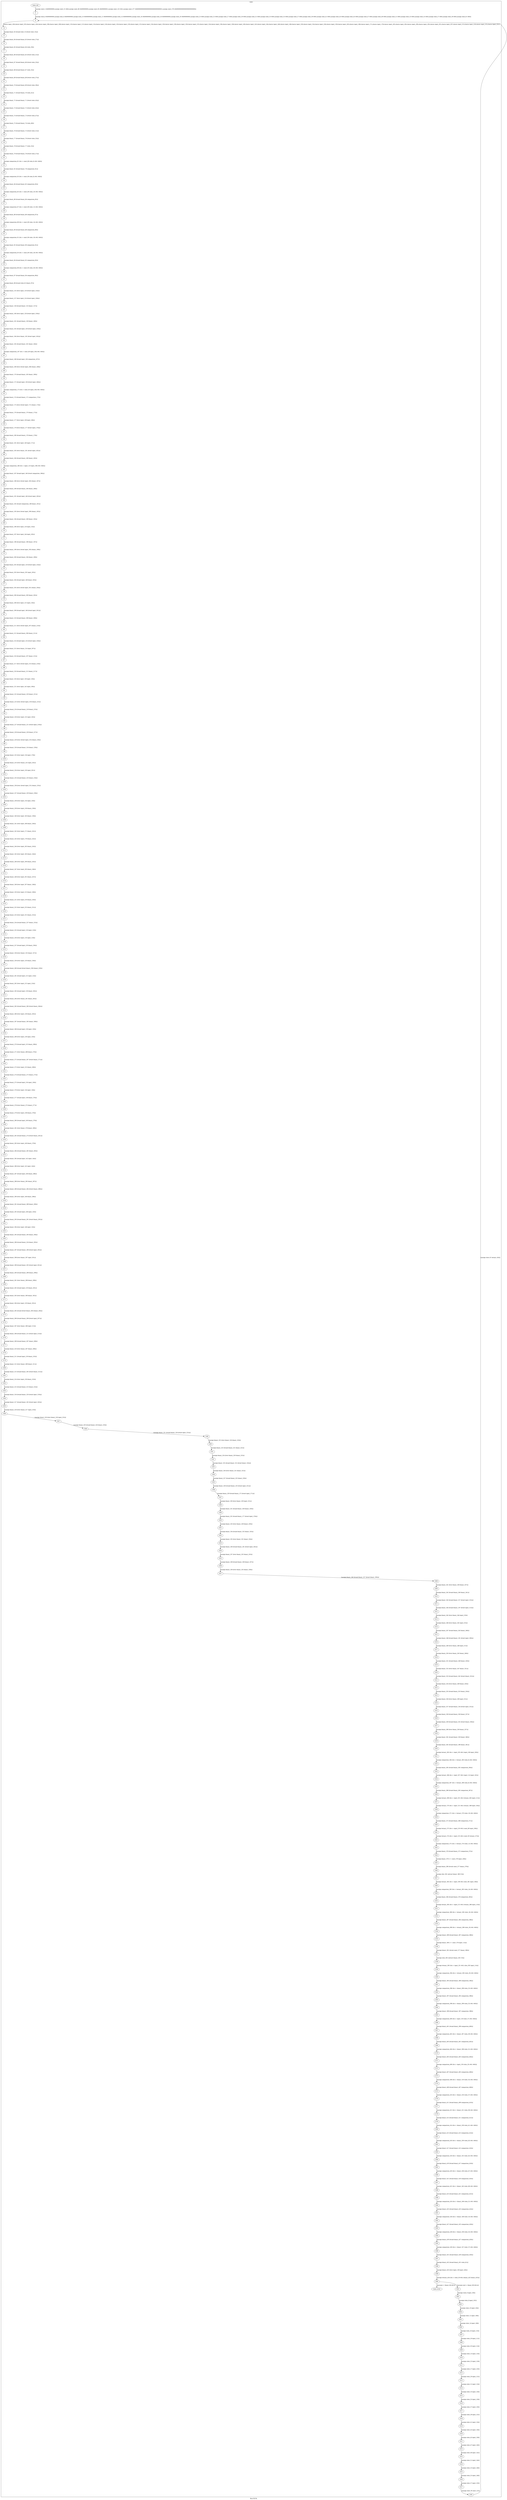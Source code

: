 digraph G {
label="Btor2XCFA";
subgraph cluster_0 {
label="main";
main_init[];
l1[];
l3[];
l4[];
l5[];
l6[];
l7[];
l8[];
l9[];
l10[];
l11[];
l12[];
l13[];
l14[];
l15[];
l16[];
l17[];
l18[];
l19[];
l20[];
l21[];
l22[];
l23[];
l24[];
l25[];
l26[];
l27[];
l28[];
l29[];
l30[];
l31[];
l32[];
l33[];
l34[];
l35[];
l36[];
l37[];
l38[];
l39[];
l40[];
l41[];
l42[];
l43[];
l44[];
l45[];
l46[];
l47[];
l48[];
l49[];
l50[];
l51[];
l52[];
l53[];
l54[];
l55[];
l56[];
l57[];
l58[];
l59[];
l60[];
l61[];
l62[];
l63[];
l64[];
l65[];
l66[];
l67[];
l68[];
l69[];
l70[];
l71[];
l72[];
l73[];
l74[];
l75[];
l76[];
l77[];
l78[];
l79[];
l80[];
l81[];
l82[];
l83[];
l84[];
l85[];
l86[];
l87[];
l88[];
l89[];
l90[];
l91[];
l92[];
l93[];
l94[];
l95[];
l96[];
l97[];
l98[];
l99[];
l100[];
l101[];
l102[];
l103[];
l104[];
l105[];
l106[];
l107[];
l108[];
l109[];
l110[];
l111[];
l112[];
l113[];
l114[];
l115[];
l116[];
l117[];
l118[];
l119[];
l120[];
l121[];
l122[];
l123[];
l124[];
l125[];
l126[];
l127[];
l128[];
l129[];
l130[];
l131[];
l132[];
l133[];
l134[];
l135[];
l136[];
l137[];
l138[];
l139[];
l140[];
l141[];
l142[];
l143[];
l144[];
l145[];
l146[];
l147[];
l148[];
l149[];
l150[];
l151[];
l152[];
l153[];
l154[];
l155[];
l156[];
l157[];
l158[];
l159[];
l160[];
l161[];
l162[];
l163[];
l164[];
l165[];
l166[];
l167[];
l168[];
l169[];
l170[];
l171[];
l172[];
l173[];
l174[];
l175[];
l176[];
l177[];
l178[];
l179[];
l180[];
l181[];
l182[];
l183[];
l184[];
l185[];
l186[];
l187[];
l188[];
l189[];
l190[];
l191[];
l192[];
l193[];
l194[];
l195[];
l196[];
l197[];
l198[];
l199[];
l200[];
l201[];
l202[];
l203[];
l204[];
l205[];
l206[];
l207[];
l208[];
l209[];
l210[];
l211[];
l212[];
l213[];
l214[];
l215[];
l216[];
l217[];
l218[];
l219[];
l220[];
l221[];
l222[];
l223[];
l224[];
l225[];
l226[];
l227[];
l228[];
l229[];
l230[];
l231[];
l232[];
l233[];
l234[];
l235[];
l236[];
l237[];
l238[];
l239[];
l240[];
l241[];
l242[];
l243[];
l244[];
l245[];
l246[];
l247[];
l248[];
l249[];
l250[];
l251[];
l252[];
l253[];
l254[];
l255[];
l256[];
l257[];
l258[];
l259[];
l260[];
l261[];
l262[];
l263[];
l264[];
l265[];
l266[];
l267[];
l268[];
l269[];
l270[];
l271[];
l272[];
l273[];
l274[];
l275[];
l276[];
l277[];
l278[];
l279[];
l280[];
l281[];
l282[];
l283[];
l284[];
l285[];
l286[];
l287[];
l288[];
l289[];
l290[];
l291[];
l292[];
l293[];
l294[];
l295[];
l296[];
l297[];
l298[];
l299[];
l300[];
main_error[];
l301[];
l302[];
l303[];
l304[];
l305[];
l306[];
l307[];
l308[];
l309[];
l310[];
l311[];
l312[];
l313[];
l314[];
l315[];
l316[];
l317[];
l318[];
l319[];
l320[];
l321[];
l322[];
l323[];
l324[];
l325[];
l326[];
l327[];
l328[];
main_init -> l1 [label="[(assign const_5 #b00000000),(assign const_22 #b0),(assign const_80 #b00000000),(assign const_95 #b00000001),(assign const_152 #b1),(assign const_377 #b00000000000000000000000000000001),(assign const_378 #b000000000000000000000000)] "];
l3 -> l4 [label="[(havoc input_100),(havoc input_102),(havoc input_104),(havoc input_106),(havoc input_108),(havoc input_110),(havoc input_112),(havoc input_114),(havoc input_116),(havoc input_118),(havoc input_120),(havoc input_122),(havoc input_124),(havoc input_126),(havoc input_128),(havoc input_130),(havoc input_132),(havoc input_134),(havoc input_136),(havoc input_138),(havoc input_140),(havoc input_142),(havoc input_144),(havoc input_146),(havoc input_148),(havoc input_150),(havoc input_154),(havoc input_156),(havoc input_159),(havoc input_163),(havoc input_166),(havoc input_171),(havoc input_178),(havoc input_182),(havoc input_185),(havoc input_190),(havoc input_195),(havoc input_201),(havoc input_207),(havoc input_213),(havoc input_219),(havoc input_225),(havoc input_231)] "];
l4 -> l5 [label="[(assign binary_63 (bvand state_23 (bvnot state_25)))] "];
l5 -> l6 [label="[(assign binary_64 (bvand binary_63 (bvnot state_27)))] "];
l6 -> l7 [label="[(assign binary_65 (bvand binary_64 state_29))] "];
l7 -> l8 [label="[(assign binary_66 (bvand binary_65 (bvnot state_31)))] "];
l8 -> l9 [label="[(assign binary_67 (bvand binary_66 (bvnot state_33)))] "];
l9 -> l10 [label="[(assign binary_68 (bvand binary_67 state_35))] "];
l10 -> l11 [label="[(assign binary_69 (bvand binary_68 (bvnot state_37)))] "];
l11 -> l12 [label="[(assign binary_70 (bvand binary_69 (bvnot state_39)))] "];
l12 -> l13 [label="[(assign binary_71 (bvand binary_70 state_41))] "];
l13 -> l14 [label="[(assign binary_72 (bvand binary_71 (bvnot state_43)))] "];
l14 -> l15 [label="[(assign binary_73 (bvand binary_72 (bvnot state_45)))] "];
l15 -> l16 [label="[(assign binary_74 (bvand binary_73 (bvnot state_47)))] "];
l16 -> l17 [label="[(assign binary_75 (bvand binary_74 state_49))] "];
l17 -> l18 [label="[(assign binary_76 (bvand binary_75 (bvnot state_51)))] "];
l18 -> l19 [label="[(assign binary_77 (bvand binary_76 (bvnot state_53)))] "];
l19 -> l20 [label="[(assign binary_78 (bvand binary_77 state_55))] "];
l20 -> l21 [label="[(assign binary_79 (bvand binary_78 (bvnot state_57)))] "];
l21 -> l22 [label="[(assign comparison_81 (ite (= const_80 state_6) #b1 #b0))] "];
l22 -> l23 [label="[(assign binary_82 (bvand binary_79 comparison_81))] "];
l23 -> l24 [label="[(assign comparison_83 (ite (= const_80 state_8) #b1 #b0))] "];
l24 -> l25 [label="[(assign binary_84 (bvand binary_82 comparison_83))] "];
l25 -> l26 [label="[(assign comparison_85 (ite (= const_80 state_10) #b1 #b0))] "];
l26 -> l27 [label="[(assign binary_86 (bvand binary_84 comparison_85))] "];
l27 -> l28 [label="[(assign comparison_87 (ite (= const_80 state_12) #b1 #b0))] "];
l28 -> l29 [label="[(assign binary_88 (bvand binary_86 comparison_87))] "];
l29 -> l30 [label="[(assign comparison_89 (ite (= const_80 state_14) #b1 #b0))] "];
l30 -> l31 [label="[(assign binary_90 (bvand binary_88 comparison_89))] "];
l31 -> l32 [label="[(assign comparison_91 (ite (= const_80 state_16) #b1 #b0))] "];
l32 -> l33 [label="[(assign binary_92 (bvand binary_90 comparison_91))] "];
l33 -> l34 [label="[(assign comparison_93 (ite (= const_80 state_18) #b1 #b0))] "];
l34 -> l35 [label="[(assign binary_94 (bvand binary_92 comparison_93))] "];
l35 -> l36 [label="[(assign comparison_96 (ite (= const_95 state_20) #b1 #b0))] "];
l36 -> l37 [label="[(assign binary_97 (bvand binary_94 comparison_96))] "];
l37 -> l38 [label="[(assign binary_98 (bvand state_61 binary_97))] "];
l38 -> l39 [label="[(assign binary_155 (bvor input_118 (bvnot input_154)))] "];
l39 -> l40 [label="[(assign binary_157 (bvor input_124 (bvnot input_156)))] "];
l40 -> l41 [label="[(assign binary_158 (bvand binary_155 binary_157))] "];
l41 -> l42 [label="[(assign binary_160 (bvor input_128 (bvnot input_159)))] "];
l42 -> l43 [label="[(assign binary_161 (bvand binary_158 binary_160))] "];
l43 -> l44 [label="[(assign binary_162 (bvand input_128 (bvnot input_159)))] "];
l44 -> l45 [label="[(assign binary_164 (bvor binary_162 (bvnot input_163)))] "];
l45 -> l46 [label="[(assign binary_165 (bvand binary_161 binary_164))] "];
l46 -> l47 [label="[(assign comparison_167 (ite (= const_80 input_104) #b1 #b0))] "];
l47 -> l48 [label="[(assign binary_168 (bvand input_136 comparison_167))] "];
l48 -> l49 [label="[(assign binary_169 (bvor (bvnot input_166) binary_168))] "];
l49 -> l50 [label="[(assign binary_170 (bvand binary_165 binary_169))] "];
l50 -> l51 [label="[(assign binary_172 (bvand input_136 (bvnot input_166)))] "];
l51 -> l52 [label="[(assign comparison_173 (ite (= const_95 input_104) #b1 #b0))] "];
l52 -> l53 [label="[(assign binary_174 (bvand binary_172 comparison_173))] "];
l53 -> l54 [label="[(assign binary_175 (bvor (bvnot input_171) binary_174))] "];
l54 -> l55 [label="[(assign binary_176 (bvand binary_170 binary_175))] "];
l55 -> l56 [label="[(assign binary_177 (bvor input_138 input_166))] "];
l56 -> l57 [label="[(assign binary_179 (bvor binary_177 (bvnot input_178)))] "];
l57 -> l58 [label="[(assign binary_180 (bvand binary_176 binary_179))] "];
l58 -> l59 [label="[(assign binary_181 (bvor input_140 input_171))] "];
l59 -> l60 [label="[(assign binary_183 (bvor binary_181 (bvnot input_182)))] "];
l60 -> l61 [label="[(assign binary_184 (bvand binary_180 binary_183))] "];
l61 -> l62 [label="[(assign comparison_186 (ite (= input_110 input_108) #b1 #b0))] "];
l62 -> l63 [label="[(assign binary_187 (bvand input_146 (bvnot comparison_186)))] "];
l63 -> l64 [label="[(assign binary_188 (bvor (bvnot input_185) binary_187))] "];
l64 -> l65 [label="[(assign binary_189 (bvand binary_184 binary_188))] "];
l65 -> l66 [label="[(assign binary_191 (bvand input_146 (bvnot input_185)))] "];
l66 -> l67 [label="[(assign binary_192 (bvand comparison_186 binary_191))] "];
l67 -> l68 [label="[(assign binary_193 (bvor (bvnot input_190) binary_192))] "];
l68 -> l69 [label="[(assign binary_194 (bvand binary_189 binary_193))] "];
l69 -> l70 [label="[(assign binary_196 (bvor input_116 input_154))] "];
l70 -> l71 [label="[(assign binary_197 (bvor input_144 input_185))] "];
l71 -> l72 [label="[(assign binary_198 (bvand binary_196 binary_197))] "];
l72 -> l73 [label="[(assign binary_199 (bvor (bvnot input_195) binary_198))] "];
l73 -> l74 [label="[(assign binary_200 (bvand binary_194 binary_199))] "];
l74 -> l75 [label="[(assign binary_202 (bvand input_118 (bvnot input_154)))] "];
l75 -> l76 [label="[(assign binary_203 (bvor binary_202 input_195))] "];
l76 -> l77 [label="[(assign binary_204 (bvand input_148 binary_203))] "];
l77 -> l78 [label="[(assign binary_205 (bvor (bvnot input_201) binary_204))] "];
l78 -> l79 [label="[(assign binary_206 (bvand binary_200 binary_205))] "];
l79 -> l80 [label="[(assign binary_208 (bvor input_122 input_156))] "];
l80 -> l81 [label="[(assign binary_209 (bvand input_148 (bvnot input_201)))] "];
l81 -> l82 [label="[(assign binary_210 (bvand binary_208 binary_209))] "];
l82 -> l83 [label="[(assign binary_211 (bvor (bvnot input_207) binary_210))] "];
l83 -> l84 [label="[(assign binary_212 (bvand binary_206 binary_211))] "];
l84 -> l85 [label="[(assign binary_214 (bvand input_124 (bvnot input_156)))] "];
l85 -> l86 [label="[(assign binary_215 (bvor binary_214 input_207))] "];
l86 -> l87 [label="[(assign binary_216 (bvand binary_197 binary_215))] "];
l87 -> l88 [label="[(assign binary_217 (bvor (bvnot input_213) binary_216))] "];
l88 -> l89 [label="[(assign binary_218 (bvand binary_212 binary_217))] "];
l89 -> l90 [label="[(assign binary_220 (bvor input_130 input_159))] "];
l90 -> l91 [label="[(assign binary_221 (bvor input_142 input_190))] "];
l91 -> l92 [label="[(assign binary_222 (bvand binary_220 binary_221))] "];
l92 -> l93 [label="[(assign binary_223 (bvor (bvnot input_219) binary_222))] "];
l93 -> l94 [label="[(assign binary_224 (bvand binary_218 binary_223))] "];
l94 -> l95 [label="[(assign binary_226 (bvor input_132 input_163))] "];
l95 -> l96 [label="[(assign binary_227 (bvand binary_221 (bvnot input_219)))] "];
l96 -> l97 [label="[(assign binary_228 (bvand binary_226 binary_227))] "];
l97 -> l98 [label="[(assign binary_229 (bvor (bvnot input_225) binary_228))] "];
l98 -> l99 [label="[(assign binary_230 (bvand binary_224 binary_229))] "];
l99 -> l100 [label="[(assign binary_232 (bvor input_134 input_178))] "];
l100 -> l101 [label="[(assign binary_233 (bvor binary_232 input_182))] "];
l101 -> l102 [label="[(assign binary_234 (bvor input_150 input_201))] "];
l102 -> l103 [label="[(assign binary_235 (bvand binary_233 binary_234))] "];
l103 -> l104 [label="[(assign binary_236 (bvor (bvnot input_231) binary_235))] "];
l104 -> l105 [label="[(assign binary_237 (bvand binary_230 binary_236))] "];
l105 -> l106 [label="[(assign binary_238 (bvor input_154 input_156))] "];
l106 -> l107 [label="[(assign binary_239 (bvor input_159 binary_238))] "];
l107 -> l108 [label="[(assign binary_240 (bvor input_163 binary_239))] "];
l108 -> l109 [label="[(assign binary_241 (bvor input_166 binary_240))] "];
l109 -> l110 [label="[(assign binary_242 (bvor input_171 binary_241))] "];
l110 -> l111 [label="[(assign binary_243 (bvor input_178 binary_242))] "];
l111 -> l112 [label="[(assign binary_244 (bvor input_182 binary_243))] "];
l112 -> l113 [label="[(assign binary_245 (bvor input_185 binary_244))] "];
l113 -> l114 [label="[(assign binary_246 (bvor input_190 binary_245))] "];
l114 -> l115 [label="[(assign binary_247 (bvor input_195 binary_246))] "];
l115 -> l116 [label="[(assign binary_248 (bvor input_201 binary_247))] "];
l116 -> l117 [label="[(assign binary_249 (bvor input_207 binary_248))] "];
l117 -> l118 [label="[(assign binary_250 (bvor input_213 binary_249))] "];
l118 -> l119 [label="[(assign binary_251 (bvor input_219 binary_250))] "];
l119 -> l120 [label="[(assign binary_252 (bvor input_225 binary_251))] "];
l120 -> l121 [label="[(assign binary_253 (bvor input_231 binary_252))] "];
l121 -> l122 [label="[(assign binary_254 (bvand binary_237 binary_253))] "];
l122 -> l123 [label="[(assign binary_255 (bvand input_116 input_118))] "];
l123 -> l124 [label="[(assign binary_256 (bvor input_116 input_118))] "];
l124 -> l125 [label="[(assign binary_257 (bvand input_120 binary_256))] "];
l125 -> l126 [label="[(assign binary_258 (bvor binary_255 binary_257))] "];
l126 -> l127 [label="[(assign binary_259 (bvor input_120 binary_256))] "];
l127 -> l128 [label="[(assign binary_260 (bvand (bvnot binary_258) binary_259))] "];
l128 -> l129 [label="[(assign binary_261 (bvand input_122 input_124))] "];
l129 -> l130 [label="[(assign binary_262 (bvor input_122 input_124))] "];
l130 -> l131 [label="[(assign binary_263 (bvand input_126 binary_262))] "];
l131 -> l132 [label="[(assign binary_264 (bvor binary_261 binary_263))] "];
l132 -> l133 [label="[(assign binary_265 (bvand binary_260 (bvnot binary_264)))] "];
l133 -> l134 [label="[(assign binary_266 (bvor input_126 binary_262))] "];
l134 -> l135 [label="[(assign binary_267 (bvand binary_265 binary_266))] "];
l135 -> l136 [label="[(assign binary_268 (bvand input_128 input_130))] "];
l136 -> l137 [label="[(assign binary_269 (bvor input_128 input_130))] "];
l137 -> l138 [label="[(assign binary_270 (bvand input_132 binary_269))] "];
l138 -> l139 [label="[(assign binary_271 (bvor binary_268 binary_270))] "];
l139 -> l140 [label="[(assign binary_272 (bvand binary_267 (bvnot binary_271)))] "];
l140 -> l141 [label="[(assign binary_273 (bvor input_132 binary_269))] "];
l141 -> l142 [label="[(assign binary_274 (bvand binary_272 binary_273))] "];
l142 -> l143 [label="[(assign binary_275 (bvand input_134 input_136))] "];
l143 -> l144 [label="[(assign binary_276 (bvor input_134 input_136))] "];
l144 -> l145 [label="[(assign binary_277 (bvand input_138 binary_276))] "];
l145 -> l146 [label="[(assign binary_278 (bvor binary_275 binary_277))] "];
l146 -> l147 [label="[(assign binary_279 (bvor input_138 binary_276))] "];
l147 -> l148 [label="[(assign binary_280 (bvand input_140 binary_279))] "];
l148 -> l149 [label="[(assign binary_281 (bvor binary_278 binary_280))] "];
l149 -> l150 [label="[(assign binary_282 (bvand binary_274 (bvnot binary_281)))] "];
l150 -> l151 [label="[(assign binary_283 (bvor input_140 binary_279))] "];
l151 -> l152 [label="[(assign binary_284 (bvand binary_282 binary_283))] "];
l152 -> l153 [label="[(assign binary_285 (bvand input_142 input_144))] "];
l153 -> l154 [label="[(assign binary_286 (bvor input_142 input_144))] "];
l154 -> l155 [label="[(assign binary_287 (bvand input_146 binary_286))] "];
l155 -> l156 [label="[(assign binary_288 (bvor binary_285 binary_287))] "];
l156 -> l157 [label="[(assign binary_289 (bvand binary_284 (bvnot binary_288)))] "];
l157 -> l158 [label="[(assign binary_290 (bvor input_146 binary_286))] "];
l158 -> l159 [label="[(assign binary_291 (bvand binary_289 binary_290))] "];
l159 -> l160 [label="[(assign binary_292 (bvand input_148 input_150))] "];
l160 -> l161 [label="[(assign binary_293 (bvand binary_291 (bvnot binary_292)))] "];
l161 -> l162 [label="[(assign binary_294 (bvor input_148 input_150))] "];
l162 -> l163 [label="[(assign binary_295 (bvand binary_293 binary_294))] "];
l163 -> l164 [label="[(assign binary_296 (bvand binary_254 binary_295))] "];
l164 -> l165 [label="[(assign binary_297 (bvand binary_196 (bvnot input_195)))] "];
l165 -> l166 [label="[(assign binary_298 (bvor binary_297 input_201))] "];
l166 -> l167 [label="[(assign binary_299 (bvand binary_203 (bvnot input_201)))] "];
l167 -> l168 [label="[(assign binary_300 (bvand binary_298 binary_299))] "];
l168 -> l169 [label="[(assign binary_301 (bvor binary_298 binary_299))] "];
l169 -> l170 [label="[(assign binary_302 (bvand input_120 binary_301))] "];
l170 -> l171 [label="[(assign binary_303 (bvor binary_300 binary_302))] "];
l171 -> l172 [label="[(assign binary_304 (bvor input_120 binary_301))] "];
l172 -> l173 [label="[(assign binary_305 (bvand (bvnot binary_303) binary_304))] "];
l173 -> l174 [label="[(assign binary_306 (bvand binary_208 (bvnot input_207)))] "];
l174 -> l175 [label="[(assign binary_307 (bvor binary_306 input_213))] "];
l175 -> l176 [label="[(assign binary_308 (bvand binary_215 (bvnot input_213)))] "];
l176 -> l177 [label="[(assign binary_309 (bvand binary_307 binary_308))] "];
l177 -> l178 [label="[(assign binary_310 (bvor binary_307 binary_308))] "];
l178 -> l179 [label="[(assign binary_311 (bvand input_126 binary_310))] "];
l179 -> l180 [label="[(assign binary_312 (bvor binary_309 binary_311))] "];
l180 -> l181 [label="[(assign binary_313 (bvand binary_305 (bvnot binary_312)))] "];
l181 -> l182 [label="[(assign binary_314 (bvor input_126 binary_310))] "];
l182 -> l183 [label="[(assign binary_315 (bvand binary_313 binary_314))] "];
l183 -> l184 [label="[(assign binary_316 (bvand binary_220 (bvnot input_219)))] "];
l184 -> l185 [label="[(assign binary_317 (bvand binary_162 (bvnot input_163)))] "];
l185 -> l186 [label="[(assign binary_318 (bvor binary_317 input_219))] "];
l186 -> l187 [label="[(assign binary_319 (bvor binary_318 input_225))] "];
l187 -> l188 [label="[(assign binary_320 (bvand binary_316 binary_319))] "];
l188 -> l189 [label="[(assign binary_321 (bvand binary_226 (bvnot input_225)))] "];
l189 -> l190 [label="[(assign binary_322 (bvor binary_316 binary_319))] "];
l190 -> l191 [label="[(assign binary_323 (bvand binary_321 binary_322))] "];
l191 -> l192 [label="[(assign binary_324 (bvor binary_320 binary_323))] "];
l192 -> l193 [label="[(assign binary_325 (bvand binary_315 (bvnot binary_324)))] "];
l193 -> l194 [label="[(assign binary_326 (bvor binary_321 binary_322))] "];
l194 -> l195 [label="[(assign binary_327 (bvand binary_325 binary_326))] "];
l195 -> l196 [label="[(assign binary_328 (bvand binary_233 (bvnot input_231)))] "];
l196 -> l197 [label="[(assign binary_329 (bvand binary_172 (bvnot input_171)))] "];
l197 -> l198 [label="[(assign binary_330 (bvor binary_329 input_231))] "];
l198 -> l199 [label="[(assign binary_331 (bvand binary_328 binary_330))] "];
l199 -> l200 [label="[(assign binary_332 (bvand binary_177 (bvnot input_178)))] "];
l200 -> l201 [label="[(assign binary_333 (bvor binary_328 binary_330))] "];
l201 -> l202 [label="[(assign binary_334 (bvand binary_332 binary_333))] "];
l202 -> l203 [label="[(assign binary_335 (bvor binary_331 binary_334))] "];
l203 -> l204 [label="[(assign binary_336 (bvand binary_181 (bvnot input_182)))] "];
l204 -> l205 [label="[(assign binary_337 (bvor binary_332 binary_333))] "];
l205 -> l206 [label="[(assign binary_338 (bvand binary_336 binary_337))] "];
l206 -> l207 [label="[(assign binary_339 (bvor binary_335 binary_338))] "];
l207 -> l208 [label="[(assign binary_340 (bvand binary_327 (bvnot binary_339)))] "];
l208 -> l209 [label="[(assign binary_341 (bvor binary_336 binary_337))] "];
l209 -> l210 [label="[(assign binary_342 (bvand binary_340 binary_341))] "];
l210 -> l211 [label="[(assign binary_343 (bvand binary_227 (bvnot input_225)))] "];
l211 -> l212 [label="[(assign binary_344 (bvand binary_197 (bvnot input_213)))] "];
l212 -> l213 [label="[(assign binary_345 (bvor binary_344 input_219))] "];
l213 -> l214 [label="[(assign binary_346 (bvor binary_345 input_225))] "];
l214 -> l215 [label="[(assign binary_347 (bvand binary_343 binary_346))] "];
l215 -> l216 [label="[(assign binary_348 (bvand binary_191 (bvnot input_190)))] "];
l216 -> l217 [label="[(assign binary_349 (bvor binary_348 input_213))] "];
l217 -> l218 [label="[(assign binary_350 (bvor binary_343 binary_346))] "];
l218 -> l219 [label="[(assign binary_351 (bvand binary_349 binary_350))] "];
l219 -> l220 [label="[(assign binary_352 (bvor binary_347 binary_351))] "];
l220 -> l221 [label="[(assign binary_353 (bvand binary_342 (bvnot binary_352)))] "];
l221 -> l222 [label="[(assign binary_354 (bvor binary_349 binary_350))] "];
l222 -> l223 [label="[(assign binary_355 (bvand binary_353 binary_354))] "];
l223 -> l224 [label="[(assign binary_356 (bvor binary_209 input_231))] "];
l224 -> l225 [label="[(assign binary_357 (bvand binary_234 (bvnot input_231)))] "];
l225 -> l226 [label="[(assign binary_358 (bvand binary_356 binary_357))] "];
l226 -> l227 [label="[(assign binary_359 (bvand binary_355 (bvnot binary_358)))] "];
l227 -> l228 [label="[(assign binary_360 (bvor binary_356 binary_357))] "];
l228 -> l229 [label="[(assign binary_361 (bvand binary_359 binary_360))] "];
l229 -> l230 [label="[(assign binary_362 (bvand binary_296 binary_361))] "];
l230 -> l231 [label="[(assign ternary_363 (ite (= input_195 #b1) input_106 input_100))] "];
l231 -> l232 [label="[(assign comparison_364 (ite (= ternary_363 state_6) #b1 #b0))] "];
l232 -> l233 [label="[(assign binary_365 (bvand binary_362 comparison_364))] "];
l233 -> l234 [label="[(assign ternary_366 (ite (= input_207 #b1) input_114 input_102))] "];
l234 -> l235 [label="[(assign comparison_367 (ite (= ternary_366 state_8) #b1 #b0))] "];
l235 -> l236 [label="[(assign binary_368 (bvand binary_365 comparison_367))] "];
l236 -> l237 [label="[(assign ternary_369 (ite (= input_201 #b1) ternary_363 input_112))] "];
l237 -> l238 [label="[(assign ternary_370 (ite (= input_231 #b1) ternary_369 input_104))] "];
l238 -> l239 [label="[(assign comparison_371 (ite (= ternary_370 state_10) #b1 #b0))] "];
l239 -> l240 [label="[(assign binary_372 (bvand binary_368 comparison_371))] "];
l240 -> l241 [label="[(assign ternary_373 (ite (= input_219 #b1) const_80 input_106))] "];
l241 -> l242 [label="[(assign ternary_374 (ite (= input_225 #b1) const_95 ternary_373))] "];
l242 -> l243 [label="[(assign comparison_375 (ite (= ternary_374 state_12) #b1 #b0))] "];
l243 -> l244 [label="[(assign binary_376 (bvand binary_372 comparison_375))] "];
l244 -> l245 [label="[(assign binary_379 (++ const_378 input_108))] "];
l245 -> l246 [label="[(assign binary_380 (bvsub const_377 binary_379))] "];
l246 -> l247 [label="[(assign slice_381 (extract binary_380 0 8))] "];
l247 -> l248 [label="[(assign ternary_382 (ite (= input_190 #b1) slice_381 input_108))] "];
l248 -> l249 [label="[(assign comparison_383 (ite (= ternary_382 state_14) #b1 #b0))] "];
l249 -> l250 [label="[(assign binary_384 (bvand binary_376 comparison_383))] "];
l250 -> l251 [label="[(assign ternary_385 (ite (= input_213 #b1) ternary_366 input_110))] "];
l251 -> l252 [label="[(assign comparison_386 (ite (= ternary_385 state_16) #b1 #b0))] "];
l252 -> l253 [label="[(assign binary_387 (bvand binary_384 comparison_386))] "];
l253 -> l254 [label="[(assign comparison_388 (ite (= ternary_369 state_18) #b1 #b0))] "];
l254 -> l255 [label="[(assign binary_389 (bvand binary_387 comparison_388))] "];
l255 -> l256 [label="[(assign binary_390 (++ const_378 input_114))] "];
l256 -> l257 [label="[(assign binary_391 (bvsub const_377 binary_390))] "];
l257 -> l258 [label="[(assign slice_392 (extract binary_391 0 8))] "];
l258 -> l259 [label="[(assign ternary_393 (ite (= input_231 #b1) slice_392 input_114))] "];
l259 -> l260 [label="[(assign comparison_394 (ite (= ternary_393 state_20) #b1 #b0))] "];
l260 -> l261 [label="[(assign binary_395 (bvand binary_389 comparison_394))] "];
l261 -> l262 [label="[(assign comparison_396 (ite (= binary_298 state_23) #b1 #b0))] "];
l262 -> l263 [label="[(assign binary_397 (bvand binary_395 comparison_396))] "];
l263 -> l264 [label="[(assign comparison_398 (ite (= binary_299 state_25) #b1 #b0))] "];
l264 -> l265 [label="[(assign binary_399 (bvand binary_397 comparison_398))] "];
l265 -> l266 [label="[(assign comparison_400 (ite (= input_120 state_27) #b1 #b0))] "];
l266 -> l267 [label="[(assign binary_401 (bvand binary_399 comparison_400))] "];
l267 -> l268 [label="[(assign comparison_402 (ite (= binary_307 state_29) #b1 #b0))] "];
l268 -> l269 [label="[(assign binary_403 (bvand binary_401 comparison_402))] "];
l269 -> l270 [label="[(assign comparison_404 (ite (= binary_308 state_31) #b1 #b0))] "];
l270 -> l271 [label="[(assign binary_405 (bvand binary_403 comparison_404))] "];
l271 -> l272 [label="[(assign comparison_406 (ite (= input_126 state_33) #b1 #b0))] "];
l272 -> l273 [label="[(assign binary_407 (bvand binary_405 comparison_406))] "];
l273 -> l274 [label="[(assign comparison_408 (ite (= binary_319 state_35) #b1 #b0))] "];
l274 -> l275 [label="[(assign binary_409 (bvand binary_407 comparison_408))] "];
l275 -> l276 [label="[(assign comparison_410 (ite (= binary_316 state_37) #b1 #b0))] "];
l276 -> l277 [label="[(assign binary_411 (bvand binary_409 comparison_410))] "];
l277 -> l278 [label="[(assign comparison_412 (ite (= binary_321 state_39) #b1 #b0))] "];
l278 -> l279 [label="[(assign binary_413 (bvand binary_411 comparison_412))] "];
l279 -> l280 [label="[(assign comparison_414 (ite (= binary_328 state_41) #b1 #b0))] "];
l280 -> l281 [label="[(assign binary_415 (bvand binary_413 comparison_414))] "];
l281 -> l282 [label="[(assign comparison_416 (ite (= binary_330 state_43) #b1 #b0))] "];
l282 -> l283 [label="[(assign binary_417 (bvand binary_415 comparison_416))] "];
l283 -> l284 [label="[(assign comparison_418 (ite (= binary_332 state_45) #b1 #b0))] "];
l284 -> l285 [label="[(assign binary_419 (bvand binary_417 comparison_418))] "];
l285 -> l286 [label="[(assign comparison_420 (ite (= binary_336 state_47) #b1 #b0))] "];
l286 -> l287 [label="[(assign binary_421 (bvand binary_419 comparison_420))] "];
l287 -> l288 [label="[(assign comparison_422 (ite (= binary_343 state_49) #b1 #b0))] "];
l288 -> l289 [label="[(assign binary_423 (bvand binary_421 comparison_422))] "];
l289 -> l290 [label="[(assign comparison_424 (ite (= binary_346 state_51) #b1 #b0))] "];
l290 -> l291 [label="[(assign binary_425 (bvand binary_423 comparison_424))] "];
l291 -> l292 [label="[(assign comparison_426 (ite (= binary_349 state_53) #b1 #b0))] "];
l292 -> l293 [label="[(assign binary_427 (bvand binary_425 comparison_426))] "];
l293 -> l294 [label="[(assign comparison_428 (ite (= binary_356 state_55) #b1 #b0))] "];
l294 -> l295 [label="[(assign binary_429 (bvand binary_427 comparison_428))] "];
l295 -> l296 [label="[(assign comparison_430 (ite (= binary_357 state_57) #b1 #b0))] "];
l296 -> l297 [label="[(assign binary_431 (bvand binary_429 comparison_430))] "];
l297 -> l298 [label="[(assign binary_432 (bvand binary_431 state_61))] "];
l298 -> l299 [label="[(assign binary_433 (bvor input_138 input_140))] "];
l299 -> l300 [label="[(assign ternary_434 (ite (= state_59 #b1) binary_432 binary_433))] "];
l300 -> main_error [label="[(assume (= binary_98 #b1))] "];
l300 -> l301 [label="[(assume (not (= binary_98 #b1)))] "];
l301 -> l302 [label="[(assign state_6 input_100)] "];
l302 -> l303 [label="[(assign state_8 input_102)] "];
l303 -> l304 [label="[(assign state_10 input_104)] "];
l304 -> l305 [label="[(assign state_12 input_106)] "];
l305 -> l306 [label="[(assign state_14 input_108)] "];
l306 -> l307 [label="[(assign state_16 input_110)] "];
l307 -> l308 [label="[(assign state_18 input_112)] "];
l308 -> l309 [label="[(assign state_20 input_114)] "];
l309 -> l310 [label="[(assign state_23 input_116)] "];
l310 -> l311 [label="[(assign state_25 input_118)] "];
l311 -> l312 [label="[(assign state_27 input_120)] "];
l312 -> l313 [label="[(assign state_29 input_122)] "];
l313 -> l314 [label="[(assign state_31 input_124)] "];
l314 -> l315 [label="[(assign state_33 input_126)] "];
l315 -> l316 [label="[(assign state_35 input_128)] "];
l316 -> l317 [label="[(assign state_37 input_130)] "];
l317 -> l318 [label="[(assign state_39 input_132)] "];
l318 -> l319 [label="[(assign state_41 input_134)] "];
l319 -> l320 [label="[(assign state_43 input_136)] "];
l320 -> l321 [label="[(assign state_45 input_138)] "];
l321 -> l322 [label="[(assign state_47 input_140)] "];
l322 -> l323 [label="[(assign state_49 input_142)] "];
l323 -> l324 [label="[(assign state_51 input_144)] "];
l324 -> l325 [label="[(assign state_53 input_146)] "];
l325 -> l326 [label="[(assign state_55 input_148)] "];
l326 -> l327 [label="[(assign state_57 input_150)] "];
l327 -> l328 [label="[(assign state_59 const_152)] "];
l328 -> l3 [label="[(assign state_61 ternary_434)] "];
l1 -> l3 [label="[(assign state_6 #b00000000),(assign state_8 #b00000000),(assign state_10 #b00000000),(assign state_12 #b00000000),(assign state_14 #b00000000),(assign state_16 #b00000000),(assign state_18 #b00000000),(assign state_20 #b00000000),(assign state_23 #b0),(assign state_25 #b0),(assign state_27 #b0),(assign state_29 #b0),(assign state_31 #b0),(assign state_33 #b0),(assign state_35 #b0),(assign state_37 #b0),(assign state_39 #b0),(assign state_41 #b0),(assign state_43 #b0),(assign state_45 #b0),(assign state_47 #b0),(assign state_49 #b0),(assign state_51 #b0),(assign state_53 #b0),(assign state_55 #b0),(assign state_57 #b0),(assign state_59 #b0),(assign state_61 #b0)] "];

}
}
